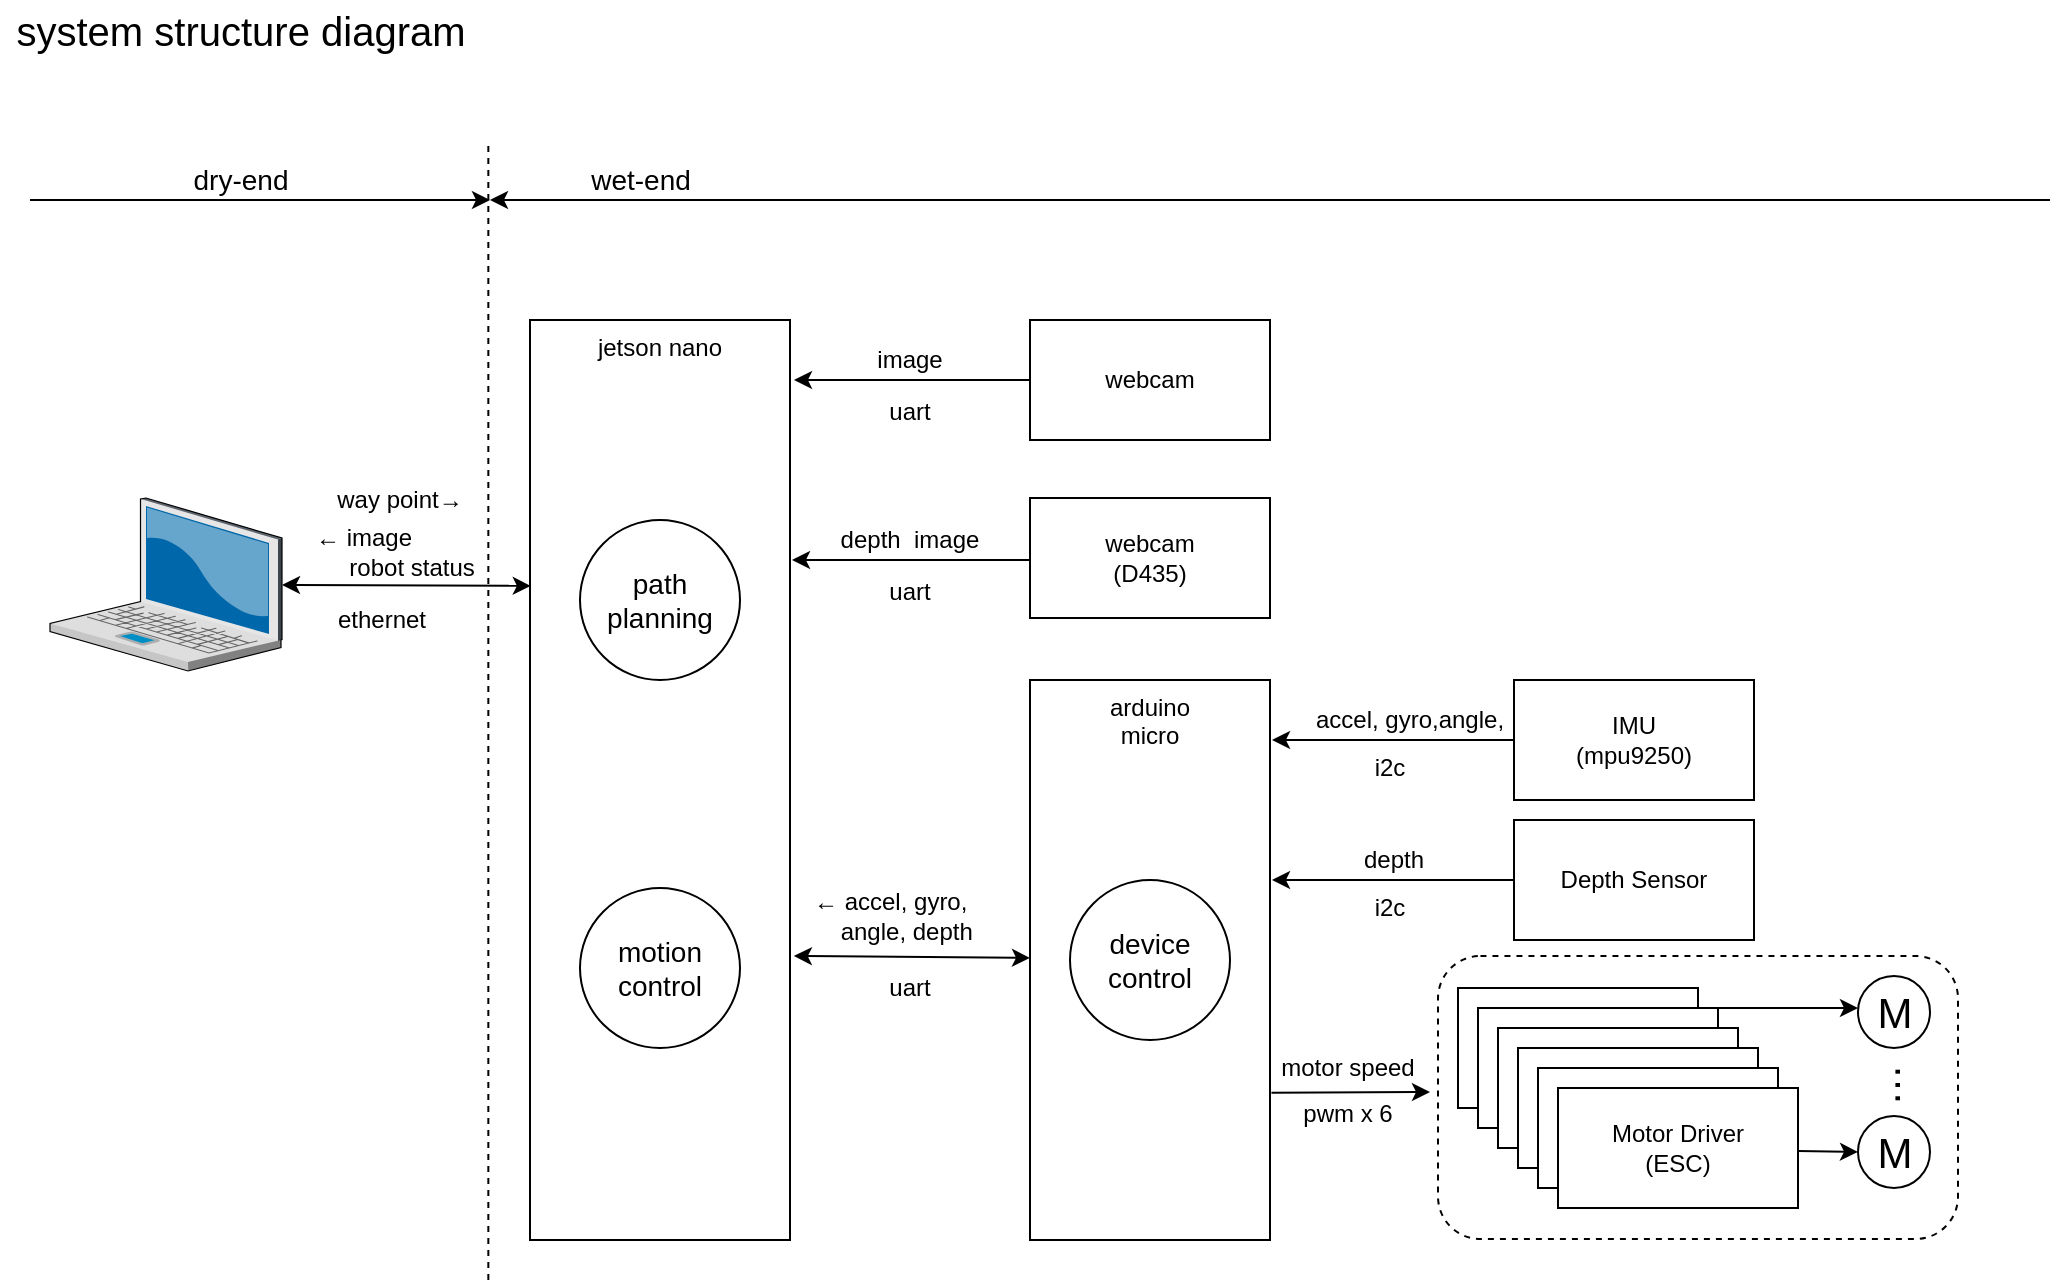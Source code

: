 <mxfile version="13.6.2">
    <diagram id="6hGFLwfOUW9BJ-s0fimq" name="Page-1">
        <mxGraphModel dx="1801" dy="1170" grid="1" gridSize="10" guides="1" tooltips="1" connect="1" arrows="1" fold="1" page="1" pageScale="1" pageWidth="1169" pageHeight="827" math="0" shadow="0">
            <root>
                <mxCell id="0"/>
                <mxCell id="1" parent="0"/>
                <mxCell id="2" value="" style="verticalLabelPosition=bottom;aspect=fixed;html=1;verticalAlign=top;strokeColor=none;align=center;outlineConnect=0;shape=mxgraph.citrix.laptop_2;" vertex="1" parent="1">
                    <mxGeometry x="130" y="289" width="116" height="86.5" as="geometry"/>
                </mxCell>
                <mxCell id="3" value="webcam" style="rounded=0;whiteSpace=wrap;html=1;" vertex="1" parent="1">
                    <mxGeometry x="620" y="200" width="120" height="60" as="geometry"/>
                </mxCell>
                <mxCell id="4" value="jetson nano" style="rounded=0;whiteSpace=wrap;html=1;verticalAlign=top;" vertex="1" parent="1">
                    <mxGeometry x="370" y="200" width="130" height="460" as="geometry"/>
                </mxCell>
                <mxCell id="10" value="arduino&lt;br&gt;micro" style="rounded=0;whiteSpace=wrap;html=1;verticalAlign=top;" vertex="1" parent="1">
                    <mxGeometry x="620" y="380" width="120" height="280" as="geometry"/>
                </mxCell>
                <mxCell id="11" value="webcam&lt;br&gt;(D435)" style="rounded=0;whiteSpace=wrap;html=1;" vertex="1" parent="1">
                    <mxGeometry x="620" y="289" width="120" height="60" as="geometry"/>
                </mxCell>
                <mxCell id="16" value="" style="endArrow=none;startArrow=classic;html=1;entryX=0;entryY=0.5;entryDx=0;entryDy=0;endFill=0;" edge="1" parent="1" target="3">
                    <mxGeometry width="50" height="50" relative="1" as="geometry">
                        <mxPoint x="502" y="230" as="sourcePoint"/>
                        <mxPoint x="490" y="470" as="targetPoint"/>
                    </mxGeometry>
                </mxCell>
                <mxCell id="17" value="" style="endArrow=none;startArrow=classic;html=1;entryX=0;entryY=0.5;entryDx=0;entryDy=0;endFill=0;" edge="1" parent="1">
                    <mxGeometry width="50" height="50" relative="1" as="geometry">
                        <mxPoint x="501" y="320" as="sourcePoint"/>
                        <mxPoint x="620" y="319.94" as="targetPoint"/>
                    </mxGeometry>
                </mxCell>
                <mxCell id="18" value="uart" style="text;html=1;strokeColor=none;fillColor=none;align=center;verticalAlign=middle;whiteSpace=wrap;rounded=0;" vertex="1" parent="1">
                    <mxGeometry x="540" y="236" width="40" height="20" as="geometry"/>
                </mxCell>
                <mxCell id="19" value="uart" style="text;html=1;strokeColor=none;fillColor=none;align=center;verticalAlign=middle;whiteSpace=wrap;rounded=0;" vertex="1" parent="1">
                    <mxGeometry x="540" y="326" width="40" height="20" as="geometry"/>
                </mxCell>
                <mxCell id="21" value="" style="endArrow=classic;startArrow=classic;html=1;entryX=0;entryY=0.5;entryDx=0;entryDy=0;exitX=1.015;exitY=0.058;exitDx=0;exitDy=0;exitPerimeter=0;" edge="1" parent="1">
                    <mxGeometry width="50" height="50" relative="1" as="geometry">
                        <mxPoint x="501.95" y="517.998" as="sourcePoint"/>
                        <mxPoint x="620" y="518.94" as="targetPoint"/>
                    </mxGeometry>
                </mxCell>
                <mxCell id="22" value="uart" style="text;html=1;strokeColor=none;fillColor=none;align=center;verticalAlign=middle;whiteSpace=wrap;rounded=0;" vertex="1" parent="1">
                    <mxGeometry x="540" y="524" width="40" height="20" as="geometry"/>
                </mxCell>
                <mxCell id="23" value="" style="endArrow=classic;startArrow=classic;html=1;entryX=0.003;entryY=0.289;entryDx=0;entryDy=0;entryPerimeter=0;" edge="1" parent="1" source="2" target="4">
                    <mxGeometry width="50" height="50" relative="1" as="geometry">
                        <mxPoint x="251.95" y="337.84" as="sourcePoint"/>
                        <mxPoint x="370" y="340" as="targetPoint"/>
                    </mxGeometry>
                </mxCell>
                <mxCell id="24" value="ethernet" style="text;html=1;strokeColor=none;fillColor=none;align=center;verticalAlign=middle;whiteSpace=wrap;rounded=0;" vertex="1" parent="1">
                    <mxGeometry x="261" y="340" width="70" height="20" as="geometry"/>
                </mxCell>
                <mxCell id="25" value="IMU&lt;br&gt;(mpu9250)" style="rounded=0;whiteSpace=wrap;html=1;" vertex="1" parent="1">
                    <mxGeometry x="862" y="380" width="120" height="60" as="geometry"/>
                </mxCell>
                <mxCell id="26" value="Depth Sensor" style="rounded=0;whiteSpace=wrap;html=1;" vertex="1" parent="1">
                    <mxGeometry x="862" y="450" width="120" height="60" as="geometry"/>
                </mxCell>
                <mxCell id="27" value="" style="endArrow=none;startArrow=classic;html=1;endFill=0;entryX=0;entryY=0.5;entryDx=0;entryDy=0;" edge="1" parent="1" target="25">
                    <mxGeometry width="50" height="50" relative="1" as="geometry">
                        <mxPoint x="741" y="410" as="sourcePoint"/>
                        <mxPoint x="820" y="410" as="targetPoint"/>
                        <Array as="points">
                            <mxPoint x="810" y="410"/>
                        </Array>
                    </mxGeometry>
                </mxCell>
                <mxCell id="28" value="i2c" style="text;html=1;strokeColor=none;fillColor=none;align=center;verticalAlign=middle;whiteSpace=wrap;rounded=0;" vertex="1" parent="1">
                    <mxGeometry x="780" y="414" width="40" height="20" as="geometry"/>
                </mxCell>
                <mxCell id="29" value="" style="endArrow=none;startArrow=classic;html=1;endFill=0;entryX=0;entryY=0.5;entryDx=0;entryDy=0;" edge="1" parent="1" target="26">
                    <mxGeometry width="50" height="50" relative="1" as="geometry">
                        <mxPoint x="741" y="480" as="sourcePoint"/>
                        <mxPoint x="820" y="480" as="targetPoint"/>
                        <Array as="points">
                            <mxPoint x="810" y="480"/>
                        </Array>
                    </mxGeometry>
                </mxCell>
                <mxCell id="30" value="i2c" style="text;html=1;strokeColor=none;fillColor=none;align=center;verticalAlign=middle;whiteSpace=wrap;rounded=0;" vertex="1" parent="1">
                    <mxGeometry x="780" y="484" width="40" height="20" as="geometry"/>
                </mxCell>
                <mxCell id="31" value="Motor Driver&lt;br&gt;(ESC)" style="rounded=0;whiteSpace=wrap;html=1;" vertex="1" parent="1">
                    <mxGeometry x="834" y="534" width="120" height="60" as="geometry"/>
                </mxCell>
                <mxCell id="37" value="Motor Driver&lt;br&gt;(ESC)" style="rounded=0;whiteSpace=wrap;html=1;" vertex="1" parent="1">
                    <mxGeometry x="844" y="544" width="120" height="60" as="geometry"/>
                </mxCell>
                <mxCell id="38" value="Motor Driver&lt;br&gt;(ESC)" style="rounded=0;whiteSpace=wrap;html=1;" vertex="1" parent="1">
                    <mxGeometry x="854" y="554" width="120" height="60" as="geometry"/>
                </mxCell>
                <mxCell id="39" value="Motor Driver&lt;br&gt;(ESC)" style="rounded=0;whiteSpace=wrap;html=1;" vertex="1" parent="1">
                    <mxGeometry x="864" y="564" width="120" height="60" as="geometry"/>
                </mxCell>
                <mxCell id="40" value="Motor Driver&lt;br&gt;(ESC)" style="rounded=0;whiteSpace=wrap;html=1;" vertex="1" parent="1">
                    <mxGeometry x="874" y="574" width="120" height="60" as="geometry"/>
                </mxCell>
                <mxCell id="41" value="Motor Driver&lt;br&gt;(ESC)" style="rounded=0;whiteSpace=wrap;html=1;" vertex="1" parent="1">
                    <mxGeometry x="884" y="584" width="120" height="60" as="geometry"/>
                </mxCell>
                <mxCell id="43" value="" style="rounded=1;whiteSpace=wrap;html=1;dashed=1;fillColor=none;" vertex="1" parent="1">
                    <mxGeometry x="824" y="518" width="260" height="141.5" as="geometry"/>
                </mxCell>
                <mxCell id="46" value="pwm x 6" style="text;html=1;strokeColor=none;fillColor=none;align=center;verticalAlign=middle;whiteSpace=wrap;rounded=0;" vertex="1" parent="1">
                    <mxGeometry x="749" y="587" width="60" height="20" as="geometry"/>
                </mxCell>
                <mxCell id="55" value="M" style="verticalLabelPosition=middle;shadow=0;dashed=0;align=center;html=1;verticalAlign=middle;strokeWidth=1;shape=ellipse;aspect=fixed;fontSize=21;" vertex="1" parent="1">
                    <mxGeometry x="1034" y="598" width="36" height="36" as="geometry"/>
                </mxCell>
                <mxCell id="56" value="M" style="verticalLabelPosition=middle;shadow=0;dashed=0;align=center;html=1;verticalAlign=middle;strokeWidth=1;shape=ellipse;aspect=fixed;fontSize=21;" vertex="1" parent="1">
                    <mxGeometry x="1034" y="528" width="36" height="36" as="geometry"/>
                </mxCell>
                <mxCell id="60" value="" style="endArrow=classic;startArrow=none;html=1;exitX=1.008;exitY=0.097;exitDx=0;exitDy=0;exitPerimeter=0;startFill=0;" edge="1" parent="1">
                    <mxGeometry width="50" height="50" relative="1" as="geometry">
                        <mxPoint x="1004.0" y="615.55" as="sourcePoint"/>
                        <mxPoint x="1034" y="616" as="targetPoint"/>
                        <Array as="points"/>
                    </mxGeometry>
                </mxCell>
                <mxCell id="61" value="…" style="text;html=1;align=center;verticalAlign=middle;resizable=0;points=[];autosize=1;fontSize=21;rotation=-90;" vertex="1" parent="1">
                    <mxGeometry x="1027" y="568" width="40" height="30" as="geometry"/>
                </mxCell>
                <mxCell id="63" value="" style="endArrow=classic;startArrow=none;html=1;startFill=0;" edge="1" parent="1">
                    <mxGeometry width="50" height="50" relative="1" as="geometry">
                        <mxPoint x="964" y="544" as="sourcePoint"/>
                        <mxPoint x="1034" y="544" as="targetPoint"/>
                        <Array as="points"/>
                    </mxGeometry>
                </mxCell>
                <mxCell id="67" value="path&lt;br style=&quot;font-size: 14px;&quot;&gt;planning" style="ellipse;whiteSpace=wrap;html=1;aspect=fixed;fontSize=14;" vertex="1" parent="1">
                    <mxGeometry x="395" y="300" width="80" height="80" as="geometry"/>
                </mxCell>
                <mxCell id="68" value="motion&lt;br&gt;control" style="ellipse;whiteSpace=wrap;html=1;aspect=fixed;fontSize=14;" vertex="1" parent="1">
                    <mxGeometry x="395" y="484" width="80" height="80" as="geometry"/>
                </mxCell>
                <mxCell id="69" value="device&lt;br&gt;control" style="ellipse;whiteSpace=wrap;html=1;aspect=fixed;fontSize=14;" vertex="1" parent="1">
                    <mxGeometry x="640" y="480" width="80" height="80" as="geometry"/>
                </mxCell>
                <mxCell id="89" value="" style="endArrow=none;dashed=1;html=1;fontSize=14;" edge="1" parent="1">
                    <mxGeometry width="50" height="50" relative="1" as="geometry">
                        <mxPoint x="349.17" y="680" as="sourcePoint"/>
                        <mxPoint x="349.17" y="110" as="targetPoint"/>
                    </mxGeometry>
                </mxCell>
                <mxCell id="90" value="" style="endArrow=classic;html=1;fontSize=14;" edge="1" parent="1">
                    <mxGeometry width="50" height="50" relative="1" as="geometry">
                        <mxPoint x="1130" y="140" as="sourcePoint"/>
                        <mxPoint x="350" y="140" as="targetPoint"/>
                    </mxGeometry>
                </mxCell>
                <mxCell id="91" value="wet-end" style="text;html=1;align=center;verticalAlign=middle;resizable=0;points=[];autosize=1;fontSize=14;" vertex="1" parent="1">
                    <mxGeometry x="390" y="120" width="70" height="20" as="geometry"/>
                </mxCell>
                <mxCell id="97" value="" style="endArrow=classic;html=1;fontSize=14;" edge="1" parent="1">
                    <mxGeometry width="50" height="50" relative="1" as="geometry">
                        <mxPoint x="120" y="140" as="sourcePoint"/>
                        <mxPoint x="350" y="140" as="targetPoint"/>
                    </mxGeometry>
                </mxCell>
                <mxCell id="98" value="dry-end" style="text;html=1;align=center;verticalAlign=middle;resizable=0;points=[];autosize=1;fontSize=14;" vertex="1" parent="1">
                    <mxGeometry x="195" y="120" width="60" height="20" as="geometry"/>
                </mxCell>
                <mxCell id="99" value="system structure diagram" style="text;html=1;align=center;verticalAlign=middle;resizable=0;points=[];autosize=1;fontSize=20;" vertex="1" parent="1">
                    <mxGeometry x="105" y="40" width="240" height="30" as="geometry"/>
                </mxCell>
                <mxCell id="102" value="image" style="text;html=1;strokeColor=none;fillColor=none;align=center;verticalAlign=middle;whiteSpace=wrap;rounded=0;" vertex="1" parent="1">
                    <mxGeometry x="540" y="210" width="40" height="20" as="geometry"/>
                </mxCell>
                <mxCell id="104" value="depth&amp;nbsp; image" style="text;html=1;strokeColor=none;fillColor=none;align=center;verticalAlign=middle;whiteSpace=wrap;rounded=0;" vertex="1" parent="1">
                    <mxGeometry x="520" y="300" width="80" height="20" as="geometry"/>
                </mxCell>
                <mxCell id="107" value="← accel, gyro, &lt;br&gt;&amp;nbsp; &amp;nbsp; angle, depth" style="text;html=1;strokeColor=none;fillColor=none;align=left;verticalAlign=middle;whiteSpace=wrap;rounded=0;" vertex="1" parent="1">
                    <mxGeometry x="510" y="488" width="120" height="20" as="geometry"/>
                </mxCell>
                <mxCell id="108" value="way point→" style="text;html=1;strokeColor=none;fillColor=none;align=center;verticalAlign=middle;whiteSpace=wrap;rounded=0;" vertex="1" parent="1">
                    <mxGeometry x="245" y="280" width="120" height="20" as="geometry"/>
                </mxCell>
                <mxCell id="110" value="accel, gyro,angle," style="text;html=1;strokeColor=none;fillColor=none;align=center;verticalAlign=middle;whiteSpace=wrap;rounded=0;" vertex="1" parent="1">
                    <mxGeometry x="750" y="390" width="120" height="20" as="geometry"/>
                </mxCell>
                <mxCell id="111" value="depth" style="text;html=1;strokeColor=none;fillColor=none;align=center;verticalAlign=middle;whiteSpace=wrap;rounded=0;" vertex="1" parent="1">
                    <mxGeometry x="742" y="460" width="120" height="20" as="geometry"/>
                </mxCell>
                <mxCell id="112" value="motor speed" style="text;html=1;strokeColor=none;fillColor=none;align=center;verticalAlign=middle;whiteSpace=wrap;rounded=0;" vertex="1" parent="1">
                    <mxGeometry x="719" y="564" width="120" height="20" as="geometry"/>
                </mxCell>
                <mxCell id="113" value="← image&lt;br&gt;&lt;div&gt;&lt;span&gt;&amp;nbsp; &amp;nbsp; &amp;nbsp;robot status&lt;/span&gt;&lt;/div&gt;" style="text;html=1;strokeColor=none;fillColor=none;align=left;verticalAlign=middle;whiteSpace=wrap;rounded=0;" vertex="1" parent="1">
                    <mxGeometry x="261" y="306" width="120" height="20" as="geometry"/>
                </mxCell>
                <mxCell id="114" value="" style="endArrow=classic;html=1;fontSize=20;exitX=1.006;exitY=0.63;exitDx=0;exitDy=0;exitPerimeter=0;" edge="1" parent="1">
                    <mxGeometry width="50" height="50" relative="1" as="geometry">
                        <mxPoint x="740.72" y="586.4" as="sourcePoint"/>
                        <mxPoint x="820" y="586" as="targetPoint"/>
                    </mxGeometry>
                </mxCell>
            </root>
        </mxGraphModel>
    </diagram>
</mxfile>